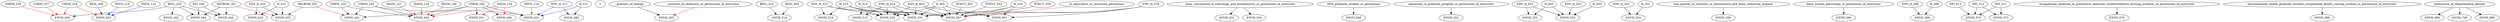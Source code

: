 digraph G {
    edge [color=black];
    BIOL_220 -> ENVH_405;
    edge [color=red];
    CHEM_224 -> ENVH_405;
    CHEM_239 -> ENVH_405;
    CHEM_337 -> ENVH_405;
    edge [color=black];
    CHEM_162 -> ENVH_431;
    CHEM_164 -> ENVH_431;
    edge [color=red];
    PHYS_114 -> ENVH_431;
    edge [color=blue];
    ENV_H_311 -> ENVH_431;
    H_311 -> ENVH_431;
    edge [color=black];
    ENV_H_431 -> ENVH_432;
    H_431 -> ENVH_432;
    edge [color=black];
    ENV_H_431 -> ENVH_433;
    H_431 -> ENVH_433;
    edge [color=red];
    MICROM_301 -> ENVH_433;
    edge [color=blue];
    MICROM_302 -> ENVH_433;
    edge [color=black];
    CHEM_155 -> ENVH_441;
    CHEM_162 -> ENVH_441;
    CHEM_164 -> ENVH_441;
    edge [color=red];
    MICROM_302 -> ENVH_441;
    edge [color=black];
    BIOL_220 -> ENVH_442;
    edge [color=black];
    EPI_320 -> ENVH_444;
    BIOL_220 -> ENVH_444;
    MICROM_301 -> ENVH_444;
    edge [color=black];
    CHEM_155 -> ENVH_445;
    CHEM_162 -> ENVH_445;
    CHEM_164 -> ENVH_445;
    edge [color=red];
    MATH_124 -> ENVH_445;
    MATH_127 -> ENVH_445;
    MATH_134 -> ENVH_445;
    MATH_144 -> ENVH_445;
    edge [color=black];
    CHEM_162 -> ENVH_446;
    edge [color=red];
    MATH_124 -> ENVH_446;
    edge [color=black];
    BIOL_200 -> ENVH_453;
    edge [color=red];
    CHEM_224 -> ENVH_453;
    edge [color=blue];
    PHYS_115 -> ENVH_453;
    PHYS_122 -> ENVH_453;
    edge [color=black];
    ENV_H_311 -> ENVH_482;
    H_311 -> ENVH_482;
    edge [color=black];
    2_quarters_of_biology -> ENVH_505;
    edge [color=red];
    2_quarters_of_chemistry_or_permission_of_instructor -> ENVH_505;
    edge [color=black];
    BIOL_212 -> ENVH_514;
    BIOC_405 -> ENVH_514;
    edge [color=black];
    ENV_H_514 -> ENVH_515;
    H_514 -> ENVH_515;
    edge [color=black];
    ENV_H_515 -> ENVH_516;
    H_515 -> ENVH_516;
    edge [color=black];
    ENV_H_514 -> ENVH_531;
    H_514 -> ENVH_531;
    ENV_H_515 -> ENVH_531;
    H_515 -> ENVH_531;
    ENV_H_516 -> ENVH_531;
    H_516 -> ENVH_531;
    ENV_H_405 -> ENVH_531;
    H_405 -> ENVH_531;
    edge [color=black];
    ENV_H_514 -> ENVH_532;
    H_514 -> ENVH_532;
    ENV_H_515 -> ENVH_532;
    H_515 -> ENVH_532;
    ENV_H_405 -> ENVH_532;
    H_405 -> ENVH_532;
    edge [color=black];
    prior_coursework_in_toxicology_and_biochemistry_or_permission_of_instructor -> ENVH_533;
    edge [color=black];
    prior_coursework_in_toxicology_and_biochemistry_or_permission_of_instructor -> ENVH_534;
    edge [color=black];
    EPI_320 -> ENVH_544;
    BIOL_220 -> ENVH_544;
    MICROM_301 -> ENVH_544;
    edge [color=black];
    SPH_graduate_student_or_permission -> ENVH_548;
    edge [color=black];
    CHEM_162 -> ENVH_551;
    edge [color=red];
    MATH_124 -> ENVH_551;
    edge [color=black];
    admission_to_graduate_program_or_permission_of_instructor -> ENVH_552;
    edge [color=black];
    ENV_H_453 -> ENVH_553;
    H_453 -> ENVH_553;
    edge [color=black];
    ENV_H_551 -> ENVH_554;
    H_551 -> ENVH_554;
    edge [color=black];
    ENV_H_453 -> ENVH_555;
    H_453 -> ENVH_555;
    ENV_H_553 -> ENVH_555;
    H_553 -> ENVH_555;
    edge [color=black];
    one_quarter_of_statistics_or_biostatistics_and_basic_industrial_hygiene -> ENVH_556;
    edge [color=black];
    basic_human_physiology_or_permission_of_instructor -> ENVH_566;
    edge [color=black];
    ENV_H_516 -> ENVH_567;
    H_516 -> ENVH_567;
    ENV_H_405 -> ENVH_567;
    H_405 -> ENVH_567;
    edge [color=black];
    ENV_H_566 -> ENVH_569;
    H_566 -> ENVH_569;
    edge [color=black];
    EPI_511 -> ENVH_570;
    EPI_512 -> ENVH_570;
    EPI_513 -> ENVH_570;
    edge [color=black];
    EPI_511 -> ENVH_573;
    EPI_512 -> ENVH_573;
    edge [color=black];
    occupational_medicine_or_preventive_medicine_residentsfellows_nursing_students_or_permission_of_instructor -> ENVH_576;
    edge [color=black];
    ENV_H_405 -> ENVH_587;
    H_405 -> ENVH_587;
    ENV_H_514 -> ENVH_587;
    H_514 -> ENVH_587;
    ENV_H_515 -> ENVH_587;
    H_515 -> ENVH_587;
    ENV_H_516 -> ENVH_587;
    H_516 -> ENVH_587;
    PCEUT_501 -> ENVH_587;
    PCEUT_502 -> ENVH_587;
    PCEUT_503 -> ENVH_587;
    edge [color=red];
    or_equivalent_or_instructor_permission -> ENVH_587;
    edge [color=black];
    environmental_health_graduate_student_occupational_health_nursing_student_or_permission_of_instructor -> ENVH_596;
    edge [color=black];
    permission_of_departmental_adviser -> ENVH_600;
    edge [color=black];
    permission_of_departmental_adviser -> ENVH_700;
    edge [color=black];
    permission_of_departmental_adviser -> ENVH_800;
}
